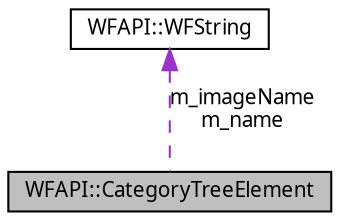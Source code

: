 digraph G
{
  edge [fontname="FreeSans.ttf",fontsize=10,labelfontname="FreeSans.ttf",labelfontsize=10];
  node [fontname="FreeSans.ttf",fontsize=10,shape=record];
  Node1 [label="WFAPI::CategoryTreeElement",height=0.2,width=0.4,color="black", fillcolor="grey75", style="filled" fontcolor="black"];
  Node2 -> Node1 [dir=back,color="darkorchid3",fontsize=10,style="dashed",label="m_imageName\nm_name",fontname="FreeSans.ttf"];
  Node2 [label="WFAPI::WFString",height=0.2,width=0.4,color="black", fillcolor="white", style="filled",URL="$classWFAPI_1_1WFString.html"];
}
